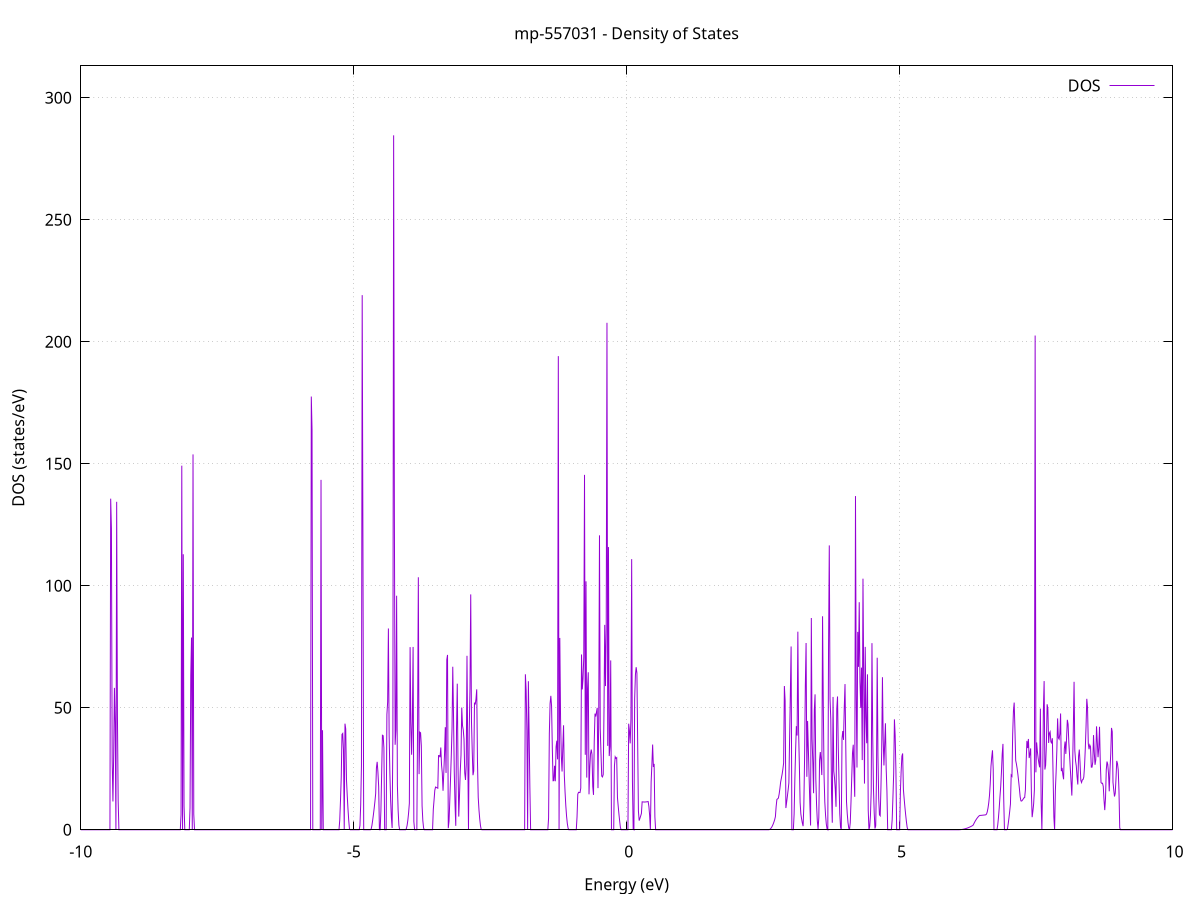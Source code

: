 set title 'mp-557031 - Density of States'
set xlabel 'Energy (eV)'
set ylabel 'DOS (states/eV)'
set grid
set xrange [-10:10]
set yrange [0:313.106]
set xzeroaxis lt -1
set terminal png size 800,600
set output 'mp-557031_dos_gnuplot.png'
plot '-' using 1:2 with lines title 'DOS'
-17.145700 0.000000
-17.132000 0.000000
-17.118300 0.000000
-17.104500 0.000000
-17.090800 0.000000
-17.077100 0.000000
-17.063400 0.000000
-17.049700 0.000000
-17.036000 0.000000
-17.022300 0.000000
-17.008500 0.000000
-16.994800 0.000000
-16.981100 0.000000
-16.967400 0.000000
-16.953700 0.000000
-16.940000 0.000000
-16.926300 0.000000
-16.912600 0.000000
-16.898800 0.000000
-16.885100 0.000000
-16.871400 0.000000
-16.857700 0.000000
-16.844000 0.000000
-16.830300 0.000000
-16.816600 0.000000
-16.802800 0.000000
-16.789100 0.000000
-16.775400 0.000000
-16.761700 0.000000
-16.748000 0.000000
-16.734300 0.000000
-16.720600 0.000000
-16.706900 0.000000
-16.693100 0.000000
-16.679400 0.000000
-16.665700 0.000000
-16.652000 0.000000
-16.638300 0.000000
-16.624600 0.000000
-16.610900 0.000000
-16.597100 0.000000
-16.583400 0.000000
-16.569700 0.000000
-16.556000 0.000000
-16.542300 0.000000
-16.528600 0.000000
-16.514900 0.000000
-16.501100 0.000000
-16.487400 0.000000
-16.473700 0.000000
-16.460000 0.000000
-16.446300 0.000000
-16.432600 0.000000
-16.418900 0.000000
-16.405200 0.000000
-16.391400 0.000000
-16.377700 0.000000
-16.364000 0.000000
-16.350300 0.000000
-16.336600 0.000000
-16.322900 0.000000
-16.309200 0.000000
-16.295400 0.000000
-16.281700 0.000000
-16.268000 0.000000
-16.254300 0.000000
-16.240600 0.000000
-16.226900 0.000000
-16.213200 0.000000
-16.199500 0.000000
-16.185700 0.000000
-16.172000 0.000000
-16.158300 0.000000
-16.144600 0.000000
-16.130900 0.000000
-16.117200 0.000000
-16.103500 0.000000
-16.089700 0.000000
-16.076000 0.000000
-16.062300 0.000000
-16.048600 0.000000
-16.034900 0.000000
-16.021200 0.000000
-16.007500 0.000000
-15.993800 0.000000
-15.980000 0.000000
-15.966300 0.000000
-15.952600 0.000000
-15.938900 0.000000
-15.925200 0.000000
-15.911500 0.000000
-15.897800 2.389800
-15.884000 169.477900
-15.870300 102.813800
-15.856600 0.000000
-15.842900 0.000000
-15.829200 0.000000
-15.815500 0.000000
-15.801800 0.000000
-15.788000 0.000000
-15.774300 0.000000
-15.760600 0.000000
-15.746900 0.000000
-15.733200 0.000000
-15.719500 0.000000
-15.705800 0.000000
-15.692100 77.449700
-15.678300 0.000000
-15.664600 95.100500
-15.650900 0.000000
-15.637200 0.000000
-15.623500 0.000000
-15.609800 0.000000
-15.596100 0.000000
-15.582300 0.000000
-15.568600 0.000000
-15.554900 0.000000
-15.541200 0.000000
-15.527500 0.000000
-15.513800 0.000000
-15.500100 0.000000
-15.486400 0.000000
-15.472600 0.000000
-15.458900 0.000000
-15.445200 0.000000
-15.431500 0.000000
-15.417800 0.000000
-15.404100 0.000000
-15.390400 0.000000
-15.376600 0.000000
-15.362900 0.000000
-15.349200 0.000000
-15.335500 0.000000
-15.321800 0.000000
-15.308100 0.000000
-15.294400 0.000000
-15.280700 0.000000
-15.266900 0.000000
-15.253200 0.000000
-15.239500 0.000000
-15.225800 0.000000
-15.212100 0.000000
-15.198400 0.000000
-15.184700 0.000000
-15.170900 150.596800
-15.157200 139.354700
-15.143500 181.835700
-15.129800 369.106000
-15.116100 0.000000
-15.102400 0.000000
-15.088700 0.000000
-15.074900 0.000000
-15.061200 0.000000
-15.047500 0.000000
-15.033800 0.000000
-15.020100 0.000000
-15.006400 0.000000
-14.992700 0.000000
-14.979000 0.000000
-14.965200 0.000000
-14.951500 0.000000
-14.937800 0.000000
-14.924100 0.000000
-14.910400 0.000000
-14.896700 0.000000
-14.883000 0.000000
-14.869200 0.000000
-14.855500 0.000000
-14.841800 0.000000
-14.828100 0.000000
-14.814400 0.000000
-14.800700 0.000000
-14.787000 0.000000
-14.773300 0.000000
-14.759500 0.000000
-14.745800 0.000000
-14.732100 0.000000
-14.718400 0.000000
-14.704700 0.000000
-14.691000 0.000000
-14.677300 0.000000
-14.663500 0.000000
-14.649800 0.000000
-14.636100 0.000000
-14.622400 0.000000
-14.608700 0.000000
-14.595000 0.000000
-14.581300 0.000000
-14.567600 0.000000
-14.553800 0.000000
-14.540100 0.000000
-14.526400 0.000000
-14.512700 0.000000
-14.499000 0.000000
-14.485300 0.000000
-14.471600 0.000000
-14.457800 0.000000
-14.444100 0.000000
-14.430400 0.000000
-14.416700 0.000000
-14.403000 0.000000
-14.389300 0.000000
-14.375600 0.000000
-14.361800 0.000000
-14.348100 0.000000
-14.334400 0.000000
-14.320700 0.000000
-14.307000 0.000000
-14.293300 0.000000
-14.279600 0.000000
-14.265900 356.636200
-14.252100 0.000000
-14.238400 229.998400
-14.224700 58.939500
-14.211000 0.000000
-14.197300 0.000000
-14.183600 0.000000
-14.169900 0.000000
-14.156100 0.000000
-14.142400 0.000000
-14.128700 0.000000
-14.115000 0.000000
-14.101300 0.000000
-14.087600 0.000000
-14.073900 0.000000
-14.060200 0.000000
-14.046400 0.000000
-14.032700 0.000000
-14.019000 0.000000
-14.005300 0.000000
-13.991600 0.000000
-13.977900 0.000000
-13.964200 0.000000
-13.950400 0.000000
-13.936700 0.000000
-13.923000 0.000000
-13.909300 0.000000
-13.895600 0.000000
-13.881900 0.000000
-13.868200 0.000000
-13.854500 0.000000
-13.840700 0.000000
-13.827000 0.000000
-13.813300 66.278600
-13.799600 0.000000
-13.785900 53.353600
-13.772200 0.000000
-13.758500 0.000000
-13.744700 0.000000
-13.731000 0.000000
-13.717300 0.000000
-13.703600 0.000000
-13.689900 0.000000
-13.676200 166.575400
-13.662500 0.000000
-13.648700 0.000000
-13.635000 0.000000
-13.621300 0.000000
-13.607600 0.000000
-13.593900 0.000000
-13.580200 0.000000
-13.566500 0.000000
-13.552800 0.000000
-13.539000 0.000000
-13.525300 0.000000
-13.511600 0.000000
-13.497900 0.000000
-13.484200 0.000000
-13.470500 0.000000
-13.456800 0.000000
-13.443000 0.000000
-13.429300 0.000000
-13.415600 0.000000
-13.401900 0.000000
-13.388200 0.000000
-13.374500 0.000000
-13.360800 0.000000
-13.347100 0.000000
-13.333300 0.000000
-13.319600 0.000000
-13.305900 0.000000
-13.292200 0.000000
-13.278500 0.000000
-13.264800 0.000000
-13.251100 0.000000
-13.237300 0.000000
-13.223600 0.000000
-13.209900 0.000000
-13.196200 0.000000
-13.182500 0.000000
-13.168800 0.000000
-13.155100 0.000000
-13.141400 0.000000
-13.127600 0.000000
-13.113900 0.000000
-13.100200 0.000000
-13.086500 0.000000
-13.072800 0.000000
-13.059100 0.000000
-13.045400 0.000000
-13.031600 0.000000
-13.017900 0.000000
-13.004200 0.000000
-12.990500 0.000000
-12.976800 0.000000
-12.963100 0.000000
-12.949400 0.000000
-12.935600 0.000000
-12.921900 0.000000
-12.908200 0.000000
-12.894500 0.000000
-12.880800 0.000000
-12.867100 0.000000
-12.853400 0.000000
-12.839700 0.000000
-12.825900 0.000000
-12.812200 0.000000
-12.798500 0.000000
-12.784800 0.000000
-12.771100 0.000000
-12.757400 0.000000
-12.743700 0.000000
-12.729900 0.000000
-12.716200 0.000000
-12.702500 0.000000
-12.688800 0.000000
-12.675100 0.000000
-12.661400 0.000000
-12.647700 0.000000
-12.634000 0.000000
-12.620200 0.000000
-12.606500 0.000000
-12.592800 0.000000
-12.579100 0.000000
-12.565400 0.000000
-12.551700 0.000000
-12.538000 0.000000
-12.524200 0.000000
-12.510500 0.000000
-12.496800 0.000000
-12.483100 0.000000
-12.469400 0.000000
-12.455700 0.000000
-12.442000 0.000000
-12.428300 0.000000
-12.414500 0.000000
-12.400800 0.000000
-12.387100 0.000000
-12.373400 0.000000
-12.359700 0.000000
-12.346000 0.000000
-12.332300 0.000000
-12.318500 0.000000
-12.304800 0.000000
-12.291100 0.000000
-12.277400 0.000000
-12.263700 0.000000
-12.250000 0.000000
-12.236300 0.000000
-12.222500 0.000000
-12.208800 0.000000
-12.195100 0.000000
-12.181400 0.000000
-12.167700 0.000000
-12.154000 0.000000
-12.140300 0.000000
-12.126600 0.000000
-12.112800 0.000000
-12.099100 0.000000
-12.085400 0.000000
-12.071700 0.000000
-12.058000 0.000000
-12.044300 0.000000
-12.030600 0.000000
-12.016800 0.000000
-12.003100 0.000000
-11.989400 0.000000
-11.975700 0.000000
-11.962000 0.000000
-11.948300 0.000000
-11.934600 0.000000
-11.920900 0.000000
-11.907100 0.000000
-11.893400 0.000000
-11.879700 0.000000
-11.866000 0.000000
-11.852300 0.000000
-11.838600 0.000000
-11.824900 18.553600
-11.811100 65.056000
-11.797400 65.781200
-11.783700 95.014800
-11.770000 9.763600
-11.756300 0.000000
-11.742600 0.000000
-11.728900 0.000000
-11.715200 0.000000
-11.701400 0.000000
-11.687700 0.000000
-11.674000 0.000000
-11.660300 0.000000
-11.646600 0.000000
-11.632900 0.000000
-11.619200 0.000000
-11.605400 0.000000
-11.591700 0.000000
-11.578000 0.000000
-11.564300 0.000000
-11.550600 88.800000
-11.536900 663.451400
-11.523200 0.000000
-11.509400 0.000000
-11.495700 0.000000
-11.482000 0.000000
-11.468300 0.000000
-11.454600 0.000000
-11.440900 0.000000
-11.427200 0.000000
-11.413500 0.000000
-11.399700 0.000000
-11.386000 0.000000
-11.372300 0.000000
-11.358600 0.000000
-11.344900 0.000000
-11.331200 0.000000
-11.317500 0.000000
-11.303700 0.000000
-11.290000 0.000000
-11.276300 0.000000
-11.262600 0.000000
-11.248900 0.000000
-11.235200 0.000000
-11.221500 0.000000
-11.207800 0.000000
-11.194000 0.000000
-11.180300 0.000000
-11.166600 0.000000
-11.152900 0.000000
-11.139200 0.000000
-11.125500 0.000000
-11.111800 0.000000
-11.098000 0.000000
-11.084300 0.000000
-11.070600 0.000000
-11.056900 0.000000
-11.043200 0.000000
-11.029500 0.000000
-11.015800 0.000000
-11.002100 0.000000
-10.988300 0.000000
-10.974600 0.000000
-10.960900 0.000000
-10.947200 0.000000
-10.933500 0.000000
-10.919800 0.000000
-10.906100 2.262000
-10.892300 25.035200
-10.878600 81.233300
-10.864900 234.661800
-10.851200 0.000000
-10.837500 154.566900
-10.823800 77.536300
-10.810100 37.192500
-10.796300 11.796400
-10.782600 0.000000
-10.768900 0.000000
-10.755200 0.000000
-10.741500 0.000000
-10.727800 0.000000
-10.714100 0.000000
-10.700400 0.000000
-10.686600 0.000000
-10.672900 0.000000
-10.659200 0.000000
-10.645500 0.000000
-10.631800 0.000000
-10.618100 0.000000
-10.604400 0.000000
-10.590600 0.000000
-10.576900 0.000000
-10.563200 0.000000
-10.549500 0.000000
-10.535800 0.000000
-10.522100 0.000000
-10.508400 0.000000
-10.494700 0.000000
-10.480900 0.000000
-10.467200 0.000000
-10.453500 0.000000
-10.439800 0.000000
-10.426100 0.000000
-10.412400 0.000000
-10.398700 0.000000
-10.384900 0.000000
-10.371200 0.000000
-10.357500 0.000000
-10.343800 0.000000
-10.330100 0.000000
-10.316400 0.000000
-10.302700 0.000000
-10.289000 0.000000
-10.275200 0.000000
-10.261500 0.000000
-10.247800 0.000000
-10.234100 0.000000
-10.220400 0.000000
-10.206700 0.000000
-10.193000 0.000000
-10.179200 0.000000
-10.165500 0.000000
-10.151800 0.000000
-10.138100 0.000000
-10.124400 0.000000
-10.110700 0.000000
-10.097000 0.000000
-10.083200 0.000000
-10.069500 0.000000
-10.055800 0.000000
-10.042100 0.000000
-10.028400 0.000000
-10.014700 0.000000
-10.001000 0.000000
-9.987300 0.000000
-9.973500 0.000000
-9.959800 0.000000
-9.946100 0.000000
-9.932400 0.000000
-9.918700 0.000000
-9.905000 0.000000
-9.891300 0.000000
-9.877500 0.000000
-9.863800 0.000000
-9.850100 0.000000
-9.836400 0.000000
-9.822700 0.000000
-9.809000 0.000000
-9.795300 0.000000
-9.781600 0.000000
-9.767800 0.000000
-9.754100 0.000000
-9.740400 0.000000
-9.726700 0.000000
-9.713000 0.000000
-9.699300 0.000000
-9.685600 0.000000
-9.671800 0.000000
-9.658100 0.000000
-9.644400 0.000000
-9.630700 0.000000
-9.617000 0.000000
-9.603300 0.000000
-9.589600 0.000000
-9.575900 0.000000
-9.562100 0.000000
-9.548400 0.000000
-9.534700 0.000000
-9.521000 0.000000
-9.507300 0.000000
-9.493600 0.000000
-9.479900 0.000000
-9.466100 0.000000
-9.452400 135.721600
-9.438700 123.337400
-9.425000 28.507600
-9.411300 11.618900
-9.397600 30.571500
-9.383900 58.170700
-9.370100 43.790400
-9.356400 0.000000
-9.342700 134.438000
-9.329000 47.551300
-9.315300 11.846300
-9.301600 0.000000
-9.287900 0.000000
-9.274200 0.000000
-9.260400 0.000000
-9.246700 0.000000
-9.233000 0.000000
-9.219300 0.000000
-9.205600 0.000000
-9.191900 0.000000
-9.178200 0.000000
-9.164400 0.000000
-9.150700 0.000000
-9.137000 0.000000
-9.123300 0.000000
-9.109600 0.000000
-9.095900 0.000000
-9.082200 0.000000
-9.068500 0.000000
-9.054700 0.000000
-9.041000 0.000000
-9.027300 0.000000
-9.013600 0.000000
-8.999900 0.000000
-8.986200 0.000000
-8.972500 0.000000
-8.958700 0.000000
-8.945000 0.000000
-8.931300 0.000000
-8.917600 0.000000
-8.903900 0.000000
-8.890200 0.000000
-8.876500 0.000000
-8.862800 0.000000
-8.849000 0.000000
-8.835300 0.000000
-8.821600 0.000000
-8.807900 0.000000
-8.794200 0.000000
-8.780500 0.000000
-8.766800 0.000000
-8.753000 0.000000
-8.739300 0.000000
-8.725600 0.000000
-8.711900 0.000000
-8.698200 0.000000
-8.684500 0.000000
-8.670800 0.000000
-8.657000 0.000000
-8.643300 0.000000
-8.629600 0.000000
-8.615900 0.000000
-8.602200 0.000000
-8.588500 0.000000
-8.574800 0.000000
-8.561100 0.000000
-8.547300 0.000000
-8.533600 0.000000
-8.519900 0.000000
-8.506200 0.000000
-8.492500 0.000000
-8.478800 0.000000
-8.465100 0.000000
-8.451300 0.000000
-8.437600 0.000000
-8.423900 0.000000
-8.410200 0.000000
-8.396500 0.000000
-8.382800 0.000000
-8.369100 0.000000
-8.355400 0.000000
-8.341600 0.000000
-8.327900 0.000000
-8.314200 0.000000
-8.300500 0.000000
-8.286800 0.000000
-8.273100 0.000000
-8.259400 0.000000
-8.245600 0.000000
-8.231900 0.000000
-8.218200 0.000000
-8.204500 0.000000
-8.190800 0.000000
-8.177100 0.000000
-8.163400 6.150800
-8.149700 149.237500
-8.135900 0.000000
-8.122200 112.925800
-8.108500 9.839100
-8.094800 0.000000
-8.081100 0.000000
-8.067400 0.000000
-8.053700 0.000000
-8.039900 0.000000
-8.026200 0.000000
-8.012500 0.000000
-7.998800 8.986600
-7.985100 63.296400
-7.971400 78.786800
-7.957700 0.000000
-7.943900 153.857000
-7.930200 6.381400
-7.916500 0.000000
-7.902800 0.000000
-7.889100 0.000000
-7.875400 0.000000
-7.861700 0.000000
-7.848000 0.000000
-7.834200 0.000000
-7.820500 0.000000
-7.806800 0.000000
-7.793100 0.000000
-7.779400 0.000000
-7.765700 0.000000
-7.752000 0.000000
-7.738200 0.000000
-7.724500 0.000000
-7.710800 0.000000
-7.697100 0.000000
-7.683400 0.000000
-7.669700 0.000000
-7.656000 0.000000
-7.642300 0.000000
-7.628500 0.000000
-7.614800 0.000000
-7.601100 0.000000
-7.587400 0.000000
-7.573700 0.000000
-7.560000 0.000000
-7.546300 0.000000
-7.532500 0.000000
-7.518800 0.000000
-7.505100 0.000000
-7.491400 0.000000
-7.477700 0.000000
-7.464000 0.000000
-7.450300 0.000000
-7.436600 0.000000
-7.422800 0.000000
-7.409100 0.000000
-7.395400 0.000000
-7.381700 0.000000
-7.368000 0.000000
-7.354300 0.000000
-7.340600 0.000000
-7.326800 0.000000
-7.313100 0.000000
-7.299400 0.000000
-7.285700 0.000000
-7.272000 0.000000
-7.258300 0.000000
-7.244600 0.000000
-7.230800 0.000000
-7.217100 0.000000
-7.203400 0.000000
-7.189700 0.000000
-7.176000 0.000000
-7.162300 0.000000
-7.148600 0.000000
-7.134900 0.000000
-7.121100 0.000000
-7.107400 0.000000
-7.093700 0.000000
-7.080000 0.000000
-7.066300 0.000000
-7.052600 0.000000
-7.038900 0.000000
-7.025100 0.000000
-7.011400 0.000000
-6.997700 0.000000
-6.984000 0.000000
-6.970300 0.000000
-6.956600 0.000000
-6.942900 0.000000
-6.929200 0.000000
-6.915400 0.000000
-6.901700 0.000000
-6.888000 0.000000
-6.874300 0.000000
-6.860600 0.000000
-6.846900 0.000000
-6.833200 0.000000
-6.819400 0.000000
-6.805700 0.000000
-6.792000 0.000000
-6.778300 0.000000
-6.764600 0.000000
-6.750900 0.000000
-6.737200 0.000000
-6.723500 0.000000
-6.709700 0.000000
-6.696000 0.000000
-6.682300 0.000000
-6.668600 0.000000
-6.654900 0.000000
-6.641200 0.000000
-6.627500 0.000000
-6.613700 0.000000
-6.600000 0.000000
-6.586300 0.000000
-6.572600 0.000000
-6.558900 0.000000
-6.545200 0.000000
-6.531500 0.000000
-6.517700 0.000000
-6.504000 0.000000
-6.490300 0.000000
-6.476600 0.000000
-6.462900 0.000000
-6.449200 0.000000
-6.435500 0.000000
-6.421800 0.000000
-6.408000 0.000000
-6.394300 0.000000
-6.380600 0.000000
-6.366900 0.000000
-6.353200 0.000000
-6.339500 0.000000
-6.325800 0.000000
-6.312000 0.000000
-6.298300 0.000000
-6.284600 0.000000
-6.270900 0.000000
-6.257200 0.000000
-6.243500 0.000000
-6.229800 0.000000
-6.216100 0.000000
-6.202300 0.000000
-6.188600 0.000000
-6.174900 0.000000
-6.161200 0.000000
-6.147500 0.000000
-6.133800 0.000000
-6.120100 0.000000
-6.106300 0.000000
-6.092600 0.000000
-6.078900 0.000000
-6.065200 0.000000
-6.051500 0.000000
-6.037800 0.000000
-6.024100 0.000000
-6.010400 0.000000
-5.996600 0.000000
-5.982900 0.000000
-5.969200 0.000000
-5.955500 0.000000
-5.941800 0.000000
-5.928100 0.000000
-5.914400 0.000000
-5.900600 0.000000
-5.886900 0.000000
-5.873200 0.000000
-5.859500 0.000000
-5.845800 0.000000
-5.832100 0.000000
-5.818400 0.000000
-5.804600 0.000000
-5.790900 0.000000
-5.777200 177.579900
-5.763500 163.946300
-5.749800 0.000000
-5.736100 0.000000
-5.722400 0.000000
-5.708700 0.000000
-5.694900 0.000000
-5.681200 0.000000
-5.667500 0.000000
-5.653800 0.000000
-5.640100 0.000000
-5.626400 0.000000
-5.612700 0.000000
-5.598900 143.416800
-5.585200 0.000000
-5.571500 40.824200
-5.557800 0.000000
-5.544100 0.000000
-5.530400 0.000000
-5.516700 0.000000
-5.503000 0.000000
-5.489200 0.000000
-5.475500 0.000000
-5.461800 0.000000
-5.448100 0.000000
-5.434400 0.000000
-5.420700 0.000000
-5.407000 0.000000
-5.393200 0.000000
-5.379500 0.000000
-5.365800 0.000000
-5.352100 0.000000
-5.338400 0.000000
-5.324700 0.000000
-5.311000 0.000000
-5.297300 0.000000
-5.283500 0.000000
-5.269800 0.000000
-5.256100 3.870500
-5.242400 11.893000
-5.228700 21.407100
-5.215000 39.091100
-5.201300 39.485500
-5.187500 32.841500
-5.173800 0.000000
-5.160100 43.493800
-5.146400 41.328700
-5.132700 20.566900
-5.119000 14.158200
-5.105300 8.588000
-5.091500 3.856000
-5.077800 0.337300
-5.064100 0.000000
-5.050400 0.000000
-5.036700 0.000000
-5.023000 0.000000
-5.009300 0.000000
-4.995600 0.000000
-4.981800 0.000000
-4.968100 0.000000
-4.954400 0.000000
-4.940700 0.000000
-4.927000 0.000000
-4.913300 0.000000
-4.899600 0.000000
-4.885800 1.718600
-4.872100 10.339200
-4.858400 26.214300
-4.844700 219.143300
-4.831000 116.003300
-4.817300 0.000000
-4.803600 0.000000
-4.789900 0.000000
-4.776100 0.000000
-4.762400 0.000000
-4.748700 0.000000
-4.735000 0.000000
-4.721300 0.000000
-4.707600 0.000000
-4.693900 0.000000
-4.680100 0.330200
-4.666400 1.769300
-4.652700 3.894100
-4.639000 6.237600
-4.625300 8.799900
-4.611600 11.580900
-4.597900 14.810900
-4.584200 25.345000
-4.570400 27.846900
-4.556700 23.672300
-4.543000 17.764200
-4.529300 0.000000
-4.515600 0.000000
-4.501900 7.809100
-4.488200 23.197200
-4.474400 38.753400
-4.460700 38.568200
-4.447000 33.578100
-4.433300 0.000000
-4.419600 0.000000
-4.405900 0.000000
-4.392200 47.278400
-4.378400 52.357800
-4.364700 82.498200
-4.351000 38.807000
-4.337300 23.076700
-4.323600 11.952900
-4.309900 4.979700
-4.296200 0.729700
-4.282500 39.053600
-4.268700 284.641400
-4.255000 128.702700
-4.241300 34.842100
-4.227600 41.038600
-4.213900 95.913500
-4.200200 18.344800
-4.186500 8.017500
-4.172700 1.904200
-4.159000 0.000000
-4.145300 0.000000
-4.131600 0.000000
-4.117900 0.000000
-4.104200 0.000000
-4.090500 0.000000
-4.076800 0.000000
-4.063000 0.000000
-4.049300 0.002100
-4.035600 0.479500
-4.021900 1.794000
-4.008200 3.945600
-3.994500 6.934300
-3.980800 10.872200
-3.967000 74.863900
-3.953300 44.179700
-3.939600 30.750000
-3.925900 44.408300
-3.912200 74.943900
-3.898500 3.398900
-3.884800 0.000000
-3.871100 0.000000
-3.857300 0.000000
-3.843600 0.000000
-3.829900 44.062700
-3.816200 103.492900
-3.802500 22.801000
-3.788800 40.021100
-3.775100 39.758700
-3.761300 34.425500
-3.747600 9.827400
-3.733900 3.774500
-3.720200 0.734600
-3.706500 0.000000
-3.692800 0.000000
-3.679100 0.000000
-3.665300 0.000000
-3.651600 0.000000
-3.637900 0.000000
-3.624200 0.000000
-3.610500 0.000000
-3.596800 0.000000
-3.583100 0.000000
-3.569400 0.000000
-3.555600 0.000000
-3.541900 8.377300
-3.528200 12.192500
-3.514500 16.175600
-3.500800 17.525400
-3.487100 17.359500
-3.473400 17.194900
-3.459600 17.031800
-3.445900 30.414900
-3.432200 30.382900
-3.418500 29.749700
-3.404800 33.718100
-3.391100 26.550000
-3.377400 23.298800
-3.363700 15.970100
-3.349900 23.395900
-3.336200 31.218800
-3.322500 42.051900
-3.308800 23.300000
-3.295100 69.702500
-3.281400 71.672000
-3.267700 0.654400
-3.253900 3.516100
-3.240200 11.790200
-3.226500 20.794300
-3.212800 30.280300
-3.199100 41.513500
-3.185400 66.812200
-3.171700 46.651600
-3.158000 23.836600
-3.144200 10.485000
-3.130500 1.613400
-3.116800 41.219300
-3.103100 59.888700
-3.089400 26.692800
-3.075700 5.403600
-3.062000 14.032700
-3.048200 23.972100
-3.034500 30.633200
-3.020800 50.106300
-3.007100 42.706200
-2.993400 40.952400
-2.979700 37.166100
-2.966000 23.273700
-2.952200 20.422600
-2.938500 26.632700
-2.924800 71.303700
-2.911100 32.862900
-2.897400 0.000000
-2.883700 40.902900
-2.870000 57.855600
-2.856300 96.478200
-2.842500 44.288400
-2.828800 32.280800
-2.815100 22.370200
-2.801400 24.050000
-2.787700 52.112100
-2.774000 51.350500
-2.760300 53.577900
-2.746500 57.548300
-2.732800 28.067000
-2.719100 13.344900
-2.705400 8.159500
-2.691700 4.467300
-2.678000 1.686400
-2.664300 0.107300
-2.650600 0.000000
-2.636800 0.000000
-2.623100 0.000000
-2.609400 0.000000
-2.595700 0.000000
-2.582000 0.000000
-2.568300 0.000000
-2.554600 0.000000
-2.540800 0.000000
-2.527100 0.000000
-2.513400 0.000000
-2.499700 0.000000
-2.486000 0.000000
-2.472300 0.000000
-2.458600 0.000000
-2.444900 0.000000
-2.431100 0.000000
-2.417400 0.000000
-2.403700 0.000000
-2.390000 0.000000
-2.376300 0.000000
-2.362600 0.000000
-2.348900 0.000000
-2.335100 0.000000
-2.321400 0.000000
-2.307700 0.000000
-2.294000 0.000000
-2.280300 0.000000
-2.266600 0.000000
-2.252900 0.000000
-2.239100 0.000000
-2.225400 0.000000
-2.211700 0.000000
-2.198000 0.000000
-2.184300 0.000000
-2.170600 0.000000
-2.156900 0.000000
-2.143200 0.000000
-2.129400 0.000000
-2.115700 0.000000
-2.102000 0.000000
-2.088300 0.000000
-2.074600 0.000000
-2.060900 0.000000
-2.047200 0.000000
-2.033400 0.000000
-2.019700 0.000000
-2.006000 0.000000
-1.992300 0.000000
-1.978600 0.000000
-1.964900 0.000000
-1.951200 0.000000
-1.937500 0.000000
-1.923700 0.000000
-1.910000 0.000000
-1.896300 0.000000
-1.882600 0.000000
-1.868900 0.000000
-1.855200 63.728800
-1.841500 57.293500
-1.827700 40.896800
-1.814000 0.000000
-1.800300 60.894900
-1.786600 39.543500
-1.772900 17.363800
-1.759200 0.000000
-1.745500 0.000000
-1.731800 0.000000
-1.718000 0.000000
-1.704300 0.000000
-1.690600 0.000000
-1.676900 0.000000
-1.663200 0.000000
-1.649500 0.000000
-1.635800 0.000000
-1.622000 0.000000
-1.608300 0.000000
-1.594600 0.000000
-1.580900 0.000000
-1.567200 0.000000
-1.553500 0.000000
-1.539800 0.000000
-1.526000 0.000000
-1.512300 0.000000
-1.498600 0.000000
-1.484900 0.000000
-1.471200 0.000000
-1.457500 0.000000
-1.443800 0.000000
-1.430100 4.781300
-1.416300 39.470800
-1.402600 51.735200
-1.388900 54.886600
-1.375200 50.644000
-1.361500 33.340900
-1.347800 20.084900
-1.334100 20.135000
-1.320300 26.246000
-1.306600 19.898600
-1.292900 34.006500
-1.279200 36.507600
-1.265500 28.884600
-1.251800 194.134400
-1.238100 0.000000
-1.224400 78.630300
-1.210600 45.706600
-1.196900 30.444400
-1.183200 23.876700
-1.169500 33.946600
-1.155800 42.826800
-1.142100 22.557900
-1.128400 15.556600
-1.114600 9.918800
-1.100900 5.643700
-1.087200 2.610700
-1.073500 0.732500
-1.059800 0.009200
-1.046100 0.000000
-1.032400 0.000000
-1.018700 0.000000
-1.004900 0.000000
-0.991200 0.000000
-0.977500 0.000000
-0.963800 0.000000
-0.950100 0.000000
-0.936400 0.000000
-0.922700 0.000000
-0.908900 5.295400
-0.895200 14.562300
-0.881500 15.355200
-0.867800 15.300900
-0.854100 15.249100
-0.840400 17.084800
-0.826700 71.863200
-0.812900 57.517000
-0.799200 61.877700
-0.785500 70.751400
-0.771800 145.478200
-0.758100 30.745500
-0.744400 101.832300
-0.730700 21.375700
-0.717000 57.748300
-0.703200 64.546300
-0.689500 14.520600
-0.675800 25.142900
-0.662100 31.109800
-0.648400 32.881300
-0.634700 30.851300
-0.621000 17.799800
-0.607200 14.300200
-0.593500 36.378200
-0.579800 47.596400
-0.566100 46.437200
-0.552400 48.307400
-0.538700 49.981400
-0.525000 17.072300
-0.511300 46.396400
-0.497500 120.677800
-0.483800 41.584900
-0.470100 31.399100
-0.456400 22.012500
-0.442700 21.655100
-0.429000 22.674400
-0.415300 48.214000
-0.401500 83.974900
-0.387800 58.896400
-0.374100 82.157800
-0.360400 207.807800
-0.346700 34.403600
-0.333000 115.873700
-0.319300 30.225500
-0.305600 34.103900
-0.291800 69.418000
-0.278100 0.000000
-0.264400 0.000000
-0.250700 0.000000
-0.237000 0.000000
-0.223300 26.264600
-0.209600 29.899800
-0.195800 29.283500
-0.182100 29.547900
-0.168400 13.270100
-0.154700 9.656500
-0.141000 6.377600
-0.127300 3.433400
-0.113600 0.823800
-0.099800 0.000000
-0.086100 0.000000
-0.072400 0.000000
-0.058700 0.000000
-0.045000 0.000000
-0.031300 0.000000
-0.017600 0.000000
-0.003900 0.000000
0.009900 0.000000
0.023600 0.000000
0.037300 43.480500
0.051000 40.534800
0.064700 35.424400
0.078400 45.409800
0.092100 110.941700
0.105900 20.144300
0.119600 0.334600
0.133300 0.000000
0.147000 53.777600
0.160700 63.540800
0.174400 66.631100
0.188100 64.223800
0.201800 36.149400
0.215600 7.697800
0.229300 3.754100
0.243000 4.681400
0.256700 5.650000
0.270400 6.659800
0.284100 11.454400
0.297800 11.413300
0.311600 11.388700
0.325300 11.380500
0.339000 11.388600
0.352700 11.413100
0.366400 11.454100
0.380100 11.511400
0.393800 11.585100
0.407500 9.551200
0.421300 5.835500
0.435000 0.000000
0.448700 19.682600
0.462400 26.753800
0.476100 34.924800
0.489800 25.735000
0.503500 27.005100
0.517300 5.311100
0.531000 0.000000
0.544700 0.000000
0.558400 0.000000
0.572100 0.000000
0.585800 0.000000
0.599500 0.000000
0.613300 0.000000
0.627000 0.000000
0.640700 0.000000
0.654400 0.000000
0.668100 0.000000
0.681800 0.000000
0.695500 0.000000
0.709200 0.000000
0.723000 0.000000
0.736700 0.000000
0.750400 0.000000
0.764100 0.000000
0.777800 0.000000
0.791500 0.000000
0.805200 0.000000
0.819000 0.000000
0.832700 0.000000
0.846400 0.000000
0.860100 0.000000
0.873800 0.000000
0.887500 0.000000
0.901200 0.000000
0.914900 0.000000
0.928700 0.000000
0.942400 0.000000
0.956100 0.000000
0.969800 0.000000
0.983500 0.000000
0.997200 0.000000
1.010900 0.000000
1.024700 0.000000
1.038400 0.000000
1.052100 0.000000
1.065800 0.000000
1.079500 0.000000
1.093200 0.000000
1.106900 0.000000
1.120600 0.000000
1.134400 0.000000
1.148100 0.000000
1.161800 0.000000
1.175500 0.000000
1.189200 0.000000
1.202900 0.000000
1.216600 0.000000
1.230400 0.000000
1.244100 0.000000
1.257800 0.000000
1.271500 0.000000
1.285200 0.000000
1.298900 0.000000
1.312600 0.000000
1.326400 0.000000
1.340100 0.000000
1.353800 0.000000
1.367500 0.000000
1.381200 0.000000
1.394900 0.000000
1.408600 0.000000
1.422300 0.000000
1.436100 0.000000
1.449800 0.000000
1.463500 0.000000
1.477200 0.000000
1.490900 0.000000
1.504600 0.000000
1.518300 0.000000
1.532100 0.000000
1.545800 0.000000
1.559500 0.000000
1.573200 0.000000
1.586900 0.000000
1.600600 0.000000
1.614300 0.000000
1.628000 0.000000
1.641800 0.000000
1.655500 0.000000
1.669200 0.000000
1.682900 0.000000
1.696600 0.000000
1.710300 0.000000
1.724000 0.000000
1.737800 0.000000
1.751500 0.000000
1.765200 0.000000
1.778900 0.000000
1.792600 0.000000
1.806300 0.000000
1.820000 0.000000
1.833700 0.000000
1.847500 0.000000
1.861200 0.000000
1.874900 0.000000
1.888600 0.000000
1.902300 0.000000
1.916000 0.000000
1.929700 0.000000
1.943500 0.000000
1.957200 0.000000
1.970900 0.000000
1.984600 0.000000
1.998300 0.000000
2.012000 0.000000
2.025700 0.000000
2.039500 0.000000
2.053200 0.000000
2.066900 0.000000
2.080600 0.000000
2.094300 0.000000
2.108000 0.000000
2.121700 0.000000
2.135400 0.000000
2.149200 0.000000
2.162900 0.000000
2.176600 0.000000
2.190300 0.000000
2.204000 0.000000
2.217700 0.000000
2.231400 0.000000
2.245200 0.000000
2.258900 0.000000
2.272600 0.000000
2.286300 0.000000
2.300000 0.000000
2.313700 0.000000
2.327400 0.000000
2.341100 0.000000
2.354900 0.000000
2.368600 0.000000
2.382300 0.000000
2.396000 0.000000
2.409700 0.000000
2.423400 0.000000
2.437100 0.000000
2.450900 0.000000
2.464600 0.000000
2.478300 0.000000
2.492000 0.000000
2.505700 0.000000
2.519400 0.000000
2.533100 0.000000
2.546800 0.000000
2.560600 0.000000
2.574300 0.000000
2.588000 0.000000
2.601700 0.000300
2.615400 0.072400
2.629100 0.270100
2.642800 0.593500
2.656600 1.042600
2.670300 1.617500
2.684000 2.318000
2.697700 3.144200
2.711400 4.096200
2.725100 5.379200
2.738800 9.563000
2.752600 12.450700
2.766300 12.676300
2.780000 12.995300
2.793700 14.614800
2.807400 16.875600
2.821100 19.553200
2.834800 21.159600
2.848500 22.779800
2.862300 24.845900
2.876000 27.357900
2.889700 58.925700
2.903400 52.870800
2.917100 8.911100
2.930800 11.270200
2.944500 13.729800
2.958300 16.289800
2.972000 19.202900
2.985700 38.017600
2.999400 56.180300
3.013100 75.142600
3.026800 0.000000
3.040500 0.000000
3.054200 0.000000
3.068000 6.411600
3.081700 20.905500
3.095400 32.519100
3.109100 42.462800
3.122800 38.643500
3.136500 81.209300
3.150200 40.547900
3.164000 26.830500
3.177700 11.312300
3.191400 6.496400
3.205100 4.435900
3.218800 2.767500
3.232500 1.490900
3.246200 9.852700
3.259900 29.616500
3.273700 59.369300
3.287400 76.558400
3.301100 21.728400
3.314800 44.616800
3.328500 33.525700
3.342200 22.052600
3.355900 10.984100
3.369700 1.735300
3.383400 86.813000
3.397100 37.307600
3.410800 27.479900
3.424500 15.004300
3.438200 49.148700
3.451900 55.508500
3.465700 20.834500
3.479400 10.269800
3.493100 3.588400
3.506800 0.341000
3.520500 4.910900
3.534200 28.505200
3.547900 31.870100
3.561600 28.136000
3.575400 22.438900
3.589100 87.504900
3.602800 51.016600
3.616500 22.048600
3.630200 11.352900
3.643900 6.028500
3.657600 2.375300
3.671400 0.393300
3.685100 0.000000
3.698800 74.484200
3.712500 116.571200
3.726200 53.692400
3.739900 45.294900
3.753600 14.890400
3.767300 2.890800
3.781100 54.441100
3.794800 24.076300
3.808500 21.175700
3.822200 16.524500
3.835900 9.411400
3.849600 49.636700
3.863300 54.637600
3.877100 33.708900
3.890800 19.626900
3.904500 6.608000
3.918200 1.038300
3.931900 0.000000
3.945600 37.435800
3.959300 40.477500
3.973000 36.834700
3.986800 50.119400
4.000500 59.711700
4.014200 34.647800
4.027900 11.498700
4.041600 6.514400
4.055300 2.936700
4.069000 0.765700
4.082800 0.001300
4.096500 2.899800
4.110200 11.467400
4.123900 21.641200
4.137600 31.447700
4.151300 34.862200
4.165000 23.212600
4.178800 13.509000
4.192500 136.773300
4.206200 55.148300
4.219900 25.510200
4.233600 81.122400
4.247300 66.783300
4.261000 93.288900
4.274700 60.720200
4.288500 49.954600
4.302200 66.480700
4.315900 28.559500
4.329600 102.911900
4.343300 61.644900
4.357000 18.932400
4.370700 74.977900
4.384500 46.103100
4.398200 35.461500
4.411900 63.703100
4.425600 8.116700
4.439300 0.000000
4.453000 1.348500
4.466700 5.913400
4.480400 15.830200
4.494200 76.511400
4.507900 38.875600
4.521600 17.183000
4.535300 7.056600
4.549000 0.518800
4.562700 1.558400
4.576400 20.471700
4.590200 70.502600
4.603900 30.368000
4.617600 12.852300
4.631300 6.120200
4.645000 5.723500
4.658700 17.324300
4.672400 32.223800
4.686100 62.532400
4.699900 37.137000
4.713600 26.362000
4.727300 35.276300
4.741000 43.657800
4.754700 25.113900
4.768400 15.944700
4.782100 0.000000
4.795900 0.000000
4.809600 0.000000
4.823300 0.000000
4.837000 0.000000
4.850700 0.000000
4.864400 4.074700
4.878100 13.135000
4.891900 22.959300
4.905600 45.271700
4.919300 38.567000
4.933000 24.486000
4.946700 0.000000
4.960400 0.000000
4.974100 0.000000
4.987800 0.000000
5.001600 0.000000
5.015300 15.858600
5.029000 24.070900
5.042700 30.150500
5.056400 31.276300
5.070100 16.526000
5.083800 12.780000
5.097600 9.343000
5.111300 6.214800
5.125000 3.395500
5.138700 1.028700
5.152400 0.020500
5.166100 0.000000
5.179800 0.000000
5.193500 0.000000
5.207300 0.000000
5.221000 0.000000
5.234700 0.000000
5.248400 0.000000
5.262100 0.000000
5.275800 0.000000
5.289500 0.000000
5.303300 0.000000
5.317000 0.000000
5.330700 0.000000
5.344400 0.000000
5.358100 0.000000
5.371800 0.000000
5.385500 0.000000
5.399200 0.000000
5.413000 0.000000
5.426700 0.000000
5.440400 0.000000
5.454100 0.000000
5.467800 0.000000
5.481500 0.000000
5.495200 0.000000
5.509000 0.000000
5.522700 0.000000
5.536400 0.000000
5.550100 0.000000
5.563800 0.000000
5.577500 0.000000
5.591200 0.000000
5.605000 0.000000
5.618700 0.000000
5.632400 0.000000
5.646100 0.000000
5.659800 0.000000
5.673500 0.000000
5.687200 0.000000
5.700900 0.000000
5.714700 0.000000
5.728400 0.000000
5.742100 0.000000
5.755800 0.000000
5.769500 0.000000
5.783200 0.000000
5.796900 0.000000
5.810700 0.000000
5.824400 0.000000
5.838100 0.000000
5.851800 0.000000
5.865500 0.000000
5.879200 0.000000
5.892900 0.000000
5.906600 0.000000
5.920400 0.000000
5.934100 0.000000
5.947800 0.000000
5.961500 0.000000
5.975200 0.000000
5.988900 0.000000
6.002600 0.000000
6.016400 0.000000
6.030100 0.000000
6.043800 0.000000
6.057500 0.000000
6.071200 0.000100
6.084900 0.006000
6.098600 0.020800
6.112300 0.044700
6.126100 0.077500
6.139800 0.119400
6.153500 0.170200
6.167200 0.230100
6.180900 0.298900
6.194600 0.376700
6.208300 0.463600
6.222100 0.559400
6.235800 0.664200
6.249500 0.778000
6.263200 0.900900
6.276900 1.032700
6.290600 1.173500
6.304300 1.323300
6.318100 1.482100
6.331800 1.649900
6.345500 1.841900
6.359200 2.417500
6.372900 3.020600
6.386600 3.577500
6.400300 4.088000
6.414000 4.552300
6.427800 4.970400
6.441500 5.342200
6.455200 5.667700
6.468900 5.869100
6.482600 5.892800
6.496300 5.919100
6.510000 5.948000
6.523800 5.979500
6.537500 6.013700
6.551200 6.050600
6.564900 6.090000
6.578600 6.132100
6.592300 6.412400
6.606000 7.313400
6.619700 8.840400
6.633500 11.003800
6.647200 14.030000
6.660900 18.886600
6.674600 26.040200
6.688300 29.711800
6.702000 32.569300
6.715700 24.713600
6.729500 0.000000
6.743200 0.000000
6.756900 0.000000
6.770600 0.000000
6.784300 0.000000
6.798000 1.918600
6.811700 5.006800
6.825400 8.915700
6.839200 13.586100
6.852900 17.861400
6.866600 23.723000
6.880300 31.090200
6.894000 35.208800
6.907700 12.965500
6.921400 0.000000
6.935200 0.000000
6.948900 0.000000
6.962600 0.000000
6.976300 0.354600
6.990000 2.424600
7.003700 4.813200
7.017400 7.520200
7.031200 10.545700
7.044900 22.418900
7.058600 21.949000
7.072300 39.285400
7.086000 48.650500
7.099700 52.129800
7.113400 41.236900
7.127100 28.450000
7.140900 26.919400
7.154600 24.967900
7.168300 22.591800
7.182000 19.766900
7.195700 16.769700
7.209400 13.485800
7.223100 11.855500
7.236900 11.767200
7.250600 12.134000
7.264300 12.575900
7.278000 13.092800
7.291700 13.160900
7.305400 16.403200
7.319100 27.996000
7.332800 36.424000
7.346600 33.495600
7.360300 37.213900
7.374000 29.389600
7.387700 31.104200
7.401400 33.359200
7.415100 14.979300
7.428800 5.166900
7.442600 7.654800
7.456300 10.630100
7.470000 16.479400
7.483700 202.579000
7.497400 23.542700
7.511100 35.790200
7.524800 32.036500
7.538500 29.359500
7.552300 27.243700
7.566000 25.589400
7.579700 49.668700
7.593400 11.431900
7.607100 0.000000
7.620800 18.845300
7.634500 48.969900
7.648300 60.939400
7.662000 24.689100
7.675700 26.422300
7.689400 34.645900
7.703100 51.443300
7.716800 49.632000
7.730500 35.592800
7.744300 39.575500
7.758000 40.184700
7.771700 36.163700
7.785400 35.392800
7.799100 37.524100
7.812800 22.058600
7.826500 5.250900
7.840200 0.000000
7.854000 16.084200
7.867700 23.572400
7.881400 32.606500
7.895100 45.655300
7.908800 37.711100
7.922500 37.157300
7.936200 39.279900
7.950000 47.659000
7.963700 24.015000
7.977400 25.364800
7.991100 22.543800
8.004800 20.696300
8.018500 33.250500
8.032200 36.184300
8.045900 31.094400
8.059700 37.773800
8.073400 45.064100
8.087100 43.290400
8.100800 35.748400
8.114500 30.483600
8.128200 24.932700
8.141900 19.608800
8.155700 14.011100
8.169400 25.476300
8.183100 41.420200
8.196800 60.640900
8.210500 32.481500
8.224200 28.217600
8.237900 26.055600
8.251600 21.738700
8.265400 18.556400
8.279100 30.168800
8.292800 32.864700
8.306500 27.373300
8.320200 20.265600
8.333900 19.369400
8.347600 20.441700
8.361400 20.596300
8.375100 21.602600
8.388800 26.131400
8.402500 33.364800
8.416200 42.438900
8.429900 53.680400
8.443600 50.047800
8.457400 35.310300
8.471100 32.995500
8.484800 34.753800
8.498500 34.008900
8.512200 25.671000
8.525900 25.675500
8.539600 27.795300
8.553300 38.806900
8.567100 31.696100
8.580800 26.634900
8.594500 28.574500
8.608200 42.396600
8.621900 36.221800
8.635600 29.746100
8.649300 33.429100
8.663100 42.216200
8.676800 27.832900
8.690500 19.347600
8.704200 19.027200
8.717900 19.089500
8.731600 17.783800
8.745300 12.244300
8.759000 8.056200
8.772800 12.978100
8.786500 24.460800
8.800200 27.966900
8.813900 26.774000
8.827600 23.054800
8.841300 15.776900
8.855000 24.813900
8.868800 31.246500
8.882500 41.747500
8.896200 40.189300
8.909900 19.464200
8.923600 16.364500
8.937300 13.645200
8.951000 14.961200
8.964700 20.895600
8.978500 28.235400
8.992200 27.146500
9.005900 24.535900
9.019600 15.817700
9.033300 0.845300
9.047000 0.000000
9.060700 0.000000
9.074500 0.000000
9.088200 0.000000
9.101900 0.000000
9.115600 0.000000
9.129300 0.000000
9.143000 0.000000
9.156700 0.000000
9.170500 0.000000
9.184200 0.000000
9.197900 0.000000
9.211600 0.000000
9.225300 0.000000
9.239000 0.000000
9.252700 0.000000
9.266400 0.000000
9.280200 0.000000
9.293900 0.000000
9.307600 0.000000
9.321300 0.000000
9.335000 0.000000
9.348700 0.000000
9.362400 0.000000
9.376200 0.000000
9.389900 0.000000
9.403600 0.000000
9.417300 0.000000
9.431000 0.000000
9.444700 0.000000
9.458400 0.000000
9.472100 0.000000
9.485900 0.000000
9.499600 0.000000
9.513300 0.000000
9.527000 0.000000
9.540700 0.000000
9.554400 0.000000
9.568100 0.000000
9.581900 0.000000
9.595600 0.000000
9.609300 0.000000
9.623000 0.000000
9.636700 0.000000
9.650400 0.000000
9.664100 0.000000
9.677800 0.000000
9.691600 0.000000
9.705300 0.000000
9.719000 0.000000
9.732700 0.000000
9.746400 0.000000
9.760100 0.000000
9.773800 0.000000
9.787600 0.000000
9.801300 0.000000
9.815000 0.000000
9.828700 0.000000
9.842400 0.000000
9.856100 0.000000
9.869800 0.000000
9.883600 0.000000
9.897300 0.000000
9.911000 0.000000
9.924700 0.000000
9.938400 0.000000
9.952100 0.000000
9.965800 0.000000
9.979500 0.000000
9.993300 0.000000
10.007000 0.000000
10.020700 0.000000
10.034400 0.000000
10.048100 0.000000
10.061800 0.000000
10.075500 0.000000
10.089300 0.000000
10.103000 0.000000
10.116700 0.000000
10.130400 0.000000
10.144100 0.000000
10.157800 0.000000
10.171500 0.000000
10.185200 0.000000
10.199000 0.000000
10.212700 0.000000
10.226400 0.000000
10.240100 0.000000
10.253800 0.000000
10.267500 0.000000
10.281200 0.000000
e

